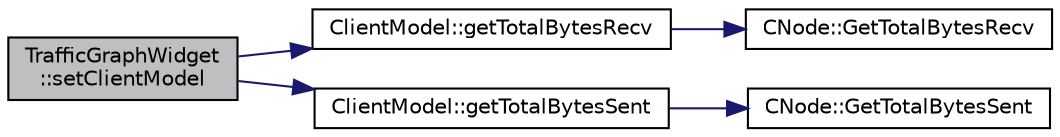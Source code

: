 digraph "TrafficGraphWidget::setClientModel"
{
  edge [fontname="Helvetica",fontsize="10",labelfontname="Helvetica",labelfontsize="10"];
  node [fontname="Helvetica",fontsize="10",shape=record];
  rankdir="LR";
  Node20 [label="TrafficGraphWidget\l::setClientModel",height=0.2,width=0.4,color="black", fillcolor="grey75", style="filled", fontcolor="black"];
  Node20 -> Node21 [color="midnightblue",fontsize="10",style="solid",fontname="Helvetica"];
  Node21 [label="ClientModel::getTotalBytesRecv",height=0.2,width=0.4,color="black", fillcolor="white", style="filled",URL="$df/d25/class_client_model.html#a3ecd021e48073debd6dfeb90fdb3e7bd"];
  Node21 -> Node22 [color="midnightblue",fontsize="10",style="solid",fontname="Helvetica"];
  Node22 [label="CNode::GetTotalBytesRecv",height=0.2,width=0.4,color="black", fillcolor="white", style="filled",URL="$d1/d64/class_c_node.html#a1988b63b48fdc9b72014bdf9588b0168"];
  Node20 -> Node23 [color="midnightblue",fontsize="10",style="solid",fontname="Helvetica"];
  Node23 [label="ClientModel::getTotalBytesSent",height=0.2,width=0.4,color="black", fillcolor="white", style="filled",URL="$df/d25/class_client_model.html#a53cd536b119e49b0fab9c95d13a247ed"];
  Node23 -> Node24 [color="midnightblue",fontsize="10",style="solid",fontname="Helvetica"];
  Node24 [label="CNode::GetTotalBytesSent",height=0.2,width=0.4,color="black", fillcolor="white", style="filled",URL="$d1/d64/class_c_node.html#af318a64e7ddad50d1e1b6fc123a5f0b9"];
}
